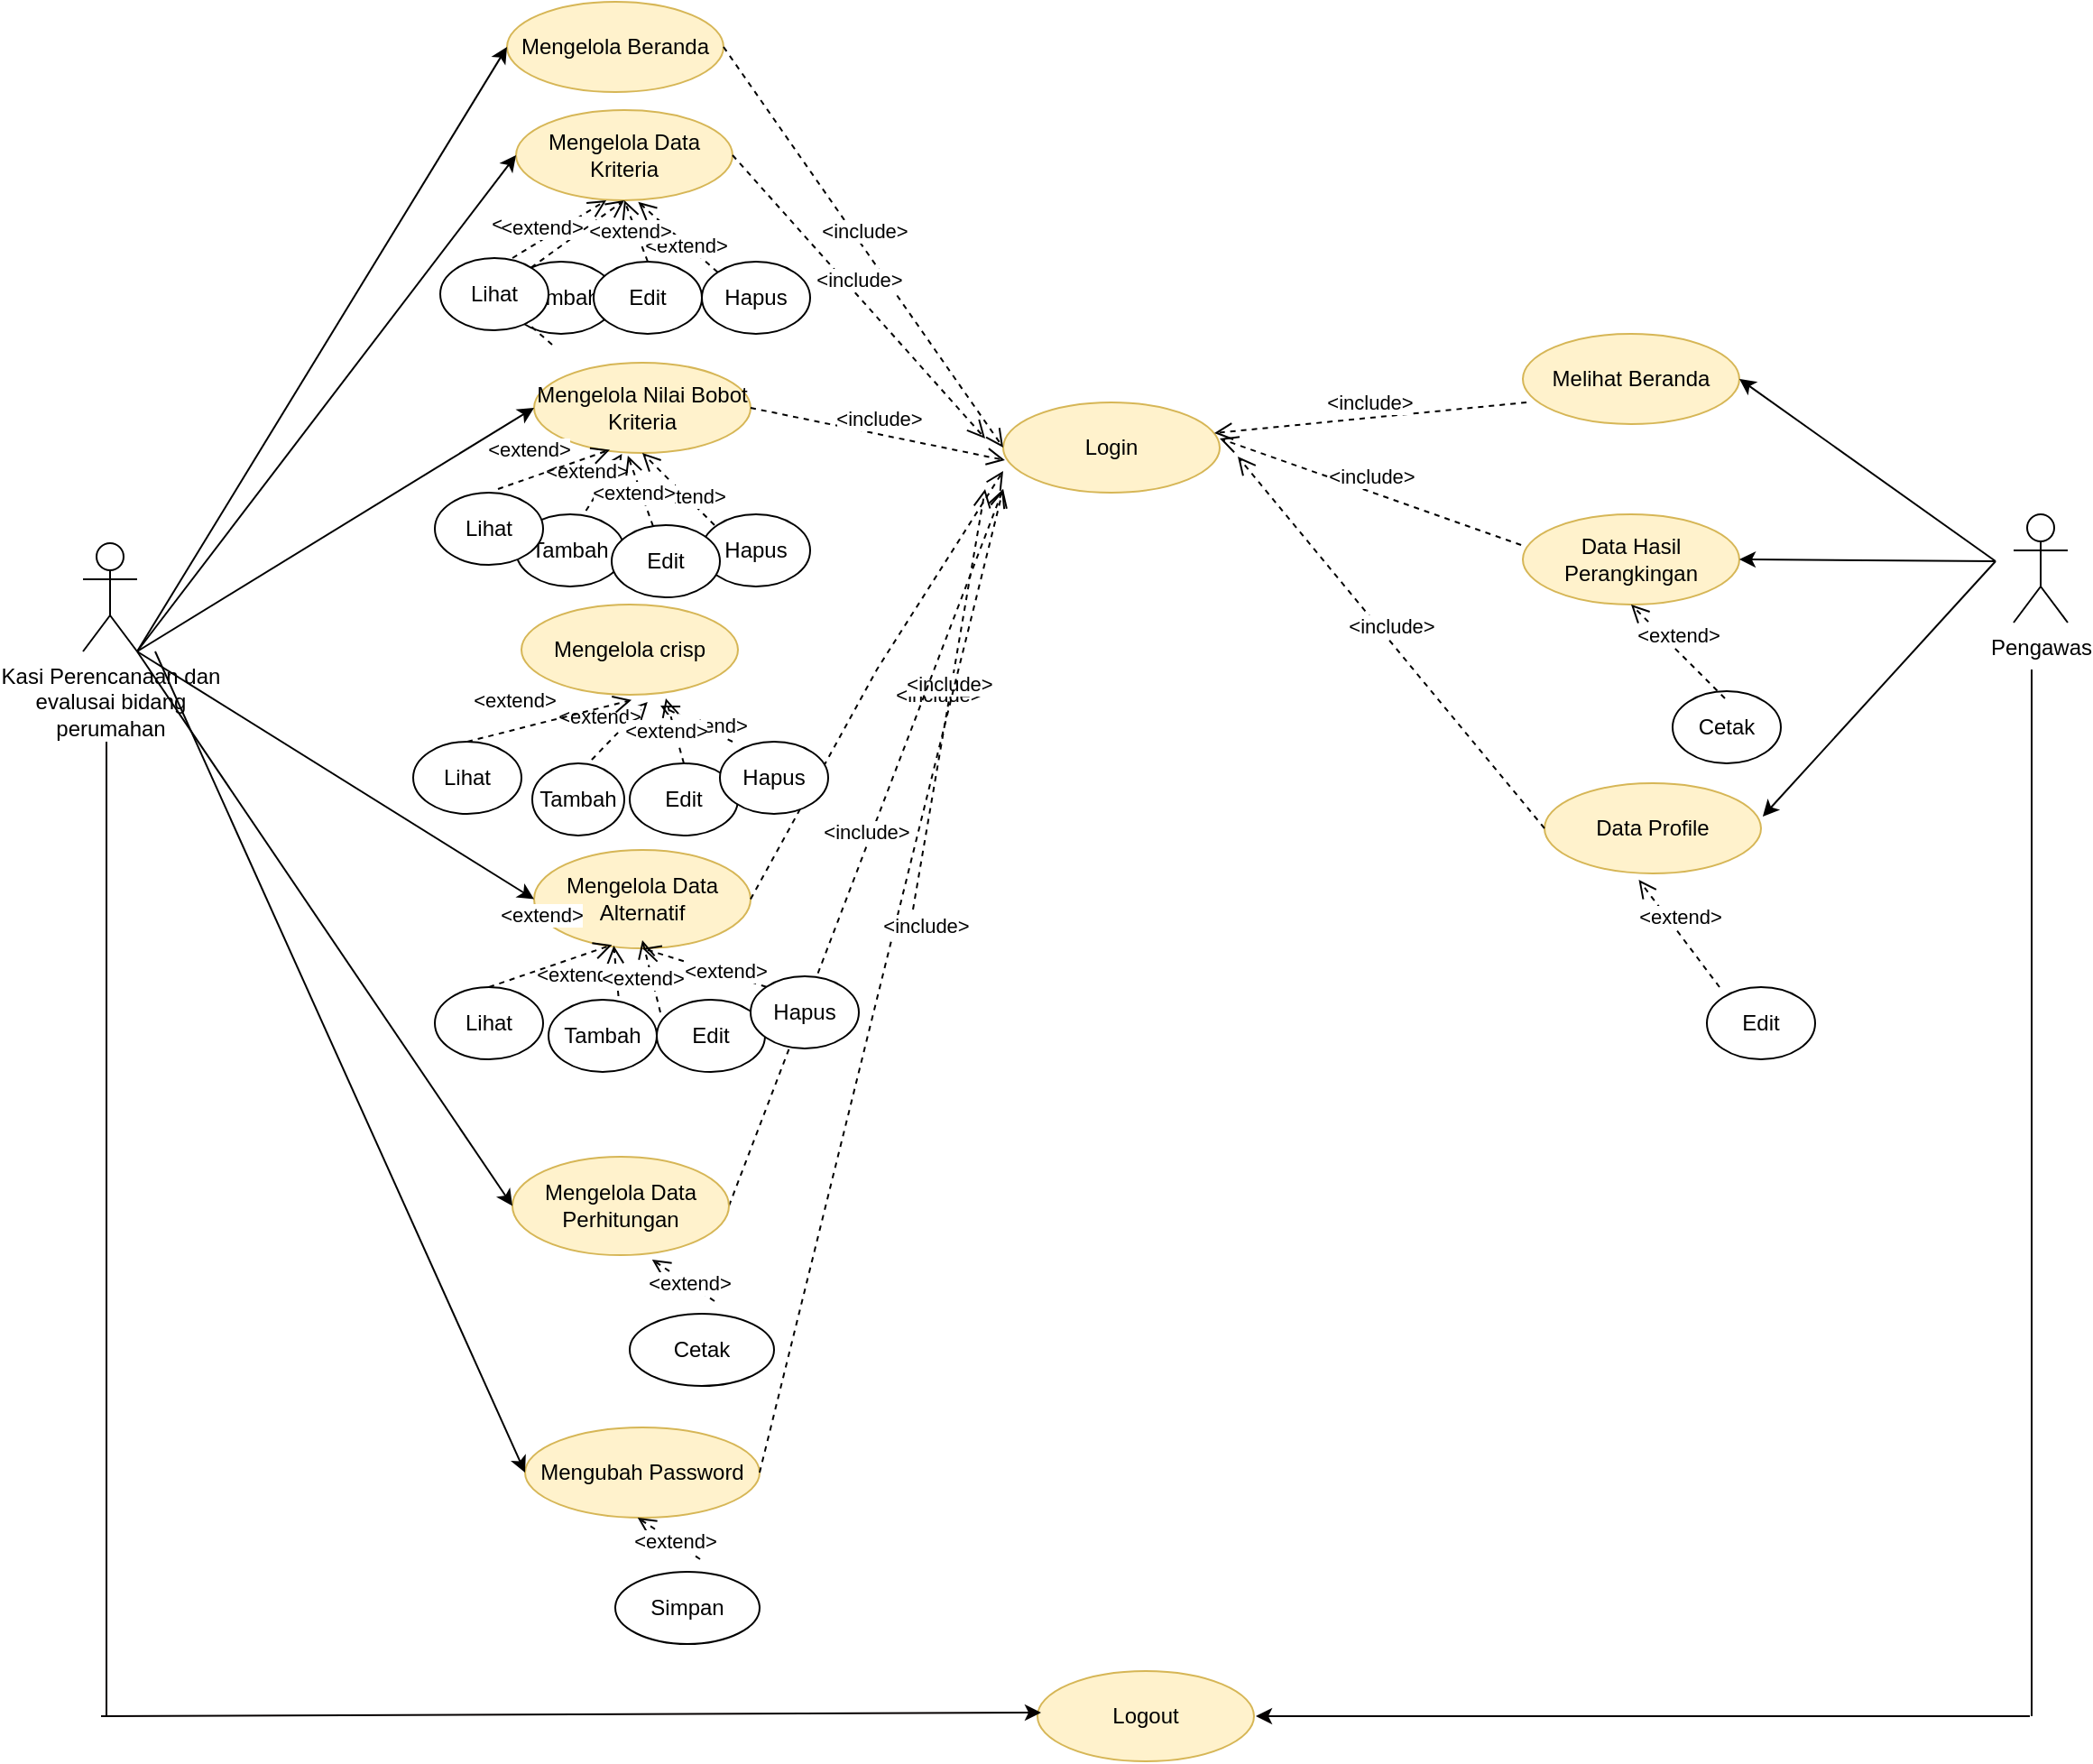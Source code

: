 <mxfile version="20.8.5" type="device"><diagram id="KJLQV2QfgNFc6VJBGSkI" name="Halaman-1"><mxGraphModel dx="3685" dy="1108" grid="1" gridSize="10" guides="1" tooltips="1" connect="1" arrows="1" fold="1" page="1" pageScale="1" pageWidth="1169" pageHeight="827" math="0" shadow="0"><root><mxCell id="0"/><mxCell id="1" parent="0"/><mxCell id="4Mg40-1IuiHrxeDAVAPZ-1" value="Kasi Perencanaan dan&lt;br&gt;evalusai bidang &lt;br&gt;perumahan" style="shape=umlActor;verticalLabelPosition=bottom;verticalAlign=top;html=1;outlineConnect=0;" parent="1" vertex="1"><mxGeometry x="-50" y="310" width="30" height="60" as="geometry"/></mxCell><mxCell id="4Mg40-1IuiHrxeDAVAPZ-2" value="Mengelola Beranda" style="ellipse;whiteSpace=wrap;html=1;fillColor=#fff2cc;strokeColor=#d6b656;" parent="1" vertex="1"><mxGeometry x="185" y="10" width="120" height="50" as="geometry"/></mxCell><mxCell id="4Mg40-1IuiHrxeDAVAPZ-3" value="Mengelola Data Kriteria" style="ellipse;whiteSpace=wrap;html=1;fillColor=#fff2cc;strokeColor=#d6b656;" parent="1" vertex="1"><mxGeometry x="190" y="70" width="120" height="50" as="geometry"/></mxCell><mxCell id="4Mg40-1IuiHrxeDAVAPZ-4" value="Mengelola Data Alternatif" style="ellipse;whiteSpace=wrap;html=1;fillColor=#fff2cc;strokeColor=#d6b656;" parent="1" vertex="1"><mxGeometry x="200" y="480" width="120" height="54.5" as="geometry"/></mxCell><mxCell id="4Mg40-1IuiHrxeDAVAPZ-6" value="Mengelola Nilai Bobot Kriteria" style="ellipse;whiteSpace=wrap;html=1;fillColor=#fff2cc;strokeColor=#d6b656;" parent="1" vertex="1"><mxGeometry x="200" y="210" width="120" height="50" as="geometry"/></mxCell><mxCell id="4Mg40-1IuiHrxeDAVAPZ-7" value="Login" style="ellipse;whiteSpace=wrap;html=1;fillColor=#fff2cc;strokeColor=#d6b656;" parent="1" vertex="1"><mxGeometry x="460" y="232" width="120" height="50" as="geometry"/></mxCell><mxCell id="4Mg40-1IuiHrxeDAVAPZ-8" value="Melihat Beranda" style="ellipse;whiteSpace=wrap;html=1;fillColor=#fff2cc;strokeColor=#d6b656;" parent="1" vertex="1"><mxGeometry x="748" y="194" width="120" height="50" as="geometry"/></mxCell><mxCell id="4Mg40-1IuiHrxeDAVAPZ-12" value="Data Hasil Perangkingan" style="ellipse;whiteSpace=wrap;html=1;fillColor=#fff2cc;strokeColor=#d6b656;" parent="1" vertex="1"><mxGeometry x="748" y="294" width="120" height="50" as="geometry"/></mxCell><mxCell id="4Mg40-1IuiHrxeDAVAPZ-13" value="Pengawas" style="shape=umlActor;verticalLabelPosition=bottom;verticalAlign=top;html=1;outlineConnect=0;" parent="1" vertex="1"><mxGeometry x="1020" y="294" width="30" height="60" as="geometry"/></mxCell><mxCell id="4Mg40-1IuiHrxeDAVAPZ-16" value="" style="endArrow=classic;html=1;rounded=0;entryX=0;entryY=0.5;entryDx=0;entryDy=0;exitX=1;exitY=1;exitDx=0;exitDy=0;exitPerimeter=0;" parent="1" source="4Mg40-1IuiHrxeDAVAPZ-1" target="4Mg40-1IuiHrxeDAVAPZ-2" edge="1"><mxGeometry width="50" height="50" relative="1" as="geometry"><mxPoint x="50" y="250" as="sourcePoint"/><mxPoint x="440" y="208" as="targetPoint"/></mxGeometry></mxCell><mxCell id="4Mg40-1IuiHrxeDAVAPZ-17" value="" style="endArrow=classic;html=1;rounded=0;entryX=0;entryY=0.5;entryDx=0;entryDy=0;" parent="1" target="4Mg40-1IuiHrxeDAVAPZ-4" edge="1"><mxGeometry width="50" height="50" relative="1" as="geometry"><mxPoint x="-20" y="370" as="sourcePoint"/><mxPoint x="180" y="400" as="targetPoint"/></mxGeometry></mxCell><mxCell id="4Mg40-1IuiHrxeDAVAPZ-18" value="" style="endArrow=classic;html=1;rounded=0;entryX=0;entryY=0.5;entryDx=0;entryDy=0;" parent="1" target="4Mg40-1IuiHrxeDAVAPZ-3" edge="1"><mxGeometry width="50" height="50" relative="1" as="geometry"><mxPoint x="-20" y="370" as="sourcePoint"/><mxPoint x="180" y="262" as="targetPoint"/></mxGeometry></mxCell><mxCell id="4Mg40-1IuiHrxeDAVAPZ-19" value="" style="endArrow=classic;html=1;rounded=0;entryX=0;entryY=0.5;entryDx=0;entryDy=0;" parent="1" target="4Mg40-1IuiHrxeDAVAPZ-6" edge="1"><mxGeometry width="50" height="50" relative="1" as="geometry"><mxPoint x="-20" y="370" as="sourcePoint"/><mxPoint x="440" y="262" as="targetPoint"/></mxGeometry></mxCell><mxCell id="4Mg40-1IuiHrxeDAVAPZ-23" value="&amp;lt;include&amp;gt;" style="html=1;verticalAlign=bottom;endArrow=open;dashed=1;endSize=8;rounded=0;exitX=1;exitY=0.5;exitDx=0;exitDy=0;entryX=0;entryY=0.5;entryDx=0;entryDy=0;" parent="1" source="4Mg40-1IuiHrxeDAVAPZ-2" target="4Mg40-1IuiHrxeDAVAPZ-7" edge="1"><mxGeometry relative="1" as="geometry"><mxPoint x="301" y="71" as="sourcePoint"/><mxPoint x="458" y="202" as="targetPoint"/></mxGeometry></mxCell><mxCell id="4Mg40-1IuiHrxeDAVAPZ-25" value="&amp;lt;include&amp;gt;" style="html=1;verticalAlign=bottom;endArrow=open;dashed=1;endSize=8;rounded=0;exitX=1;exitY=0.5;exitDx=0;exitDy=0;entryX=0.008;entryY=0.64;entryDx=0;entryDy=0;entryPerimeter=0;" parent="1" source="4Mg40-1IuiHrxeDAVAPZ-6" target="4Mg40-1IuiHrxeDAVAPZ-7" edge="1"><mxGeometry relative="1" as="geometry"><mxPoint x="321" y="145" as="sourcePoint"/><mxPoint x="480" y="277" as="targetPoint"/></mxGeometry></mxCell><mxCell id="4Mg40-1IuiHrxeDAVAPZ-29" value="&amp;lt;include&amp;gt;" style="html=1;verticalAlign=bottom;endArrow=open;dashed=1;endSize=8;rounded=0;exitX=1;exitY=0.5;exitDx=0;exitDy=0;" parent="1" source="4Mg40-1IuiHrxeDAVAPZ-3" edge="1"><mxGeometry relative="1" as="geometry"><mxPoint x="341" y="165" as="sourcePoint"/><mxPoint x="450" y="252" as="targetPoint"/></mxGeometry></mxCell><mxCell id="4Mg40-1IuiHrxeDAVAPZ-30" value="&amp;lt;include&amp;gt;" style="html=1;verticalAlign=bottom;endArrow=open;dashed=1;endSize=8;rounded=0;exitX=1;exitY=0.5;exitDx=0;exitDy=0;" parent="1" edge="1" source="4Mg40-1IuiHrxeDAVAPZ-4"><mxGeometry x="0.03" y="-41" relative="1" as="geometry"><mxPoint x="320" y="470" as="sourcePoint"/><mxPoint x="460" y="270" as="targetPoint"/><Array as="points"><mxPoint x="390" y="380"/></Array><mxPoint as="offset"/></mxGeometry></mxCell><mxCell id="4Mg40-1IuiHrxeDAVAPZ-31" value="&amp;lt;include&amp;gt;" style="html=1;verticalAlign=bottom;endArrow=open;dashed=1;endSize=8;rounded=0;exitX=0.017;exitY=0.76;exitDx=0;exitDy=0;exitPerimeter=0;entryX=0.975;entryY=0.34;entryDx=0;entryDy=0;entryPerimeter=0;" parent="1" source="4Mg40-1IuiHrxeDAVAPZ-8" target="4Mg40-1IuiHrxeDAVAPZ-7" edge="1"><mxGeometry relative="1" as="geometry"><mxPoint x="311" y="135" as="sourcePoint"/><mxPoint x="470" y="267" as="targetPoint"/></mxGeometry></mxCell><mxCell id="4Mg40-1IuiHrxeDAVAPZ-34" value="&amp;lt;include&amp;gt;" style="html=1;verticalAlign=bottom;endArrow=open;dashed=1;endSize=8;rounded=0;entryX=1;entryY=0.4;entryDx=0;entryDy=0;entryPerimeter=0;exitX=-0.008;exitY=0.34;exitDx=0;exitDy=0;exitPerimeter=0;" parent="1" source="4Mg40-1IuiHrxeDAVAPZ-12" target="4Mg40-1IuiHrxeDAVAPZ-7" edge="1"><mxGeometry relative="1" as="geometry"><mxPoint x="740" y="372" as="sourcePoint"/><mxPoint x="587" y="259" as="targetPoint"/></mxGeometry></mxCell><mxCell id="4Mg40-1IuiHrxeDAVAPZ-39" value="" style="endArrow=classic;html=1;rounded=0;entryX=1;entryY=0.5;entryDx=0;entryDy=0;" parent="1" target="4Mg40-1IuiHrxeDAVAPZ-8" edge="1"><mxGeometry width="50" height="50" relative="1" as="geometry"><mxPoint x="1010" y="320" as="sourcePoint"/><mxPoint x="770" y="242" as="targetPoint"/></mxGeometry></mxCell><mxCell id="4Mg40-1IuiHrxeDAVAPZ-40" value="" style="endArrow=classic;html=1;rounded=0;entryX=1;entryY=0.5;entryDx=0;entryDy=0;" parent="1" target="4Mg40-1IuiHrxeDAVAPZ-12" edge="1"><mxGeometry width="50" height="50" relative="1" as="geometry"><mxPoint x="1010" y="320" as="sourcePoint"/><mxPoint x="870" y="392" as="targetPoint"/></mxGeometry></mxCell><mxCell id="4Mg40-1IuiHrxeDAVAPZ-49" value="Mengubah Password" style="ellipse;whiteSpace=wrap;html=1;fillColor=#fff2cc;strokeColor=#d6b656;" parent="1" vertex="1"><mxGeometry x="195" y="800" width="130" height="50" as="geometry"/></mxCell><mxCell id="NgQVFFkj3Qa1e2RAufDC-1" value="Logout" style="ellipse;whiteSpace=wrap;html=1;fillColor=#fff2cc;strokeColor=#d6b656;" parent="1" vertex="1"><mxGeometry x="479" y="935" width="120" height="50" as="geometry"/></mxCell><mxCell id="NgQVFFkj3Qa1e2RAufDC-3" value="" style="endArrow=none;html=1;rounded=0;strokeColor=#050000;" parent="1" edge="1"><mxGeometry width="50" height="50" relative="1" as="geometry"><mxPoint x="-37" y="960" as="sourcePoint"/><mxPoint x="-37" y="420" as="targetPoint"/></mxGeometry></mxCell><mxCell id="NgQVFFkj3Qa1e2RAufDC-4" value="" style="endArrow=classic;html=1;rounded=0;strokeColor=#050000;" parent="1" edge="1"><mxGeometry width="50" height="50" relative="1" as="geometry"><mxPoint x="-40" y="960" as="sourcePoint"/><mxPoint x="481" y="958" as="targetPoint"/></mxGeometry></mxCell><mxCell id="NgQVFFkj3Qa1e2RAufDC-11" value="" style="endArrow=none;html=1;rounded=0;strokeColor=#050000;" parent="1" edge="1"><mxGeometry width="50" height="50" relative="1" as="geometry"><mxPoint x="1030" y="960" as="sourcePoint"/><mxPoint x="1030" y="380" as="targetPoint"/></mxGeometry></mxCell><mxCell id="NgQVFFkj3Qa1e2RAufDC-12" value="" style="endArrow=classic;html=1;rounded=0;strokeColor=#050000;" parent="1" edge="1"><mxGeometry width="50" height="50" relative="1" as="geometry"><mxPoint x="1029" y="960" as="sourcePoint"/><mxPoint x="600" y="960" as="targetPoint"/></mxGeometry></mxCell><mxCell id="aEKELNMrrOLl74P_ZVCN-1" value="Data Profile" style="ellipse;whiteSpace=wrap;html=1;fillColor=#fff2cc;strokeColor=#d6b656;" parent="1" vertex="1"><mxGeometry x="760" y="443" width="120" height="50" as="geometry"/></mxCell><mxCell id="aEKELNMrrOLl74P_ZVCN-4" value="&amp;lt;include&amp;gt;" style="html=1;verticalAlign=bottom;endArrow=open;dashed=1;endSize=8;rounded=0;entryX=1;entryY=0.4;entryDx=0;entryDy=0;entryPerimeter=0;exitX=0;exitY=0.5;exitDx=0;exitDy=0;" parent="1" source="aEKELNMrrOLl74P_ZVCN-1" edge="1"><mxGeometry relative="1" as="geometry"><mxPoint x="740" y="454" as="sourcePoint"/><mxPoint x="590" y="262" as="targetPoint"/></mxGeometry></mxCell><mxCell id="aEKELNMrrOLl74P_ZVCN-7" value="" style="endArrow=classic;html=1;rounded=0;entryX=1.008;entryY=0.369;entryDx=0;entryDy=0;entryPerimeter=0;" parent="1" target="aEKELNMrrOLl74P_ZVCN-1" edge="1"><mxGeometry width="50" height="50" relative="1" as="geometry"><mxPoint x="1010" y="320" as="sourcePoint"/><mxPoint x="870" y="394" as="targetPoint"/></mxGeometry></mxCell><mxCell id="txv_KSeuscP2C9RHDeik-9" value="Tambah" style="ellipse;whiteSpace=wrap;html=1;" parent="1" vertex="1"><mxGeometry x="185" y="154" width="60" height="40" as="geometry"/></mxCell><mxCell id="txv_KSeuscP2C9RHDeik-10" value="Edit" style="ellipse;whiteSpace=wrap;html=1;" parent="1" vertex="1"><mxGeometry x="233" y="154" width="60" height="40" as="geometry"/></mxCell><mxCell id="txv_KSeuscP2C9RHDeik-11" value="Hapus" style="ellipse;whiteSpace=wrap;html=1;" parent="1" vertex="1"><mxGeometry x="293" y="154" width="60" height="40" as="geometry"/></mxCell><mxCell id="txv_KSeuscP2C9RHDeik-13" value="Hapus" style="ellipse;whiteSpace=wrap;html=1;" parent="1" vertex="1"><mxGeometry x="293" y="294" width="60" height="40" as="geometry"/></mxCell><mxCell id="txv_KSeuscP2C9RHDeik-15" value="Tambah" style="ellipse;whiteSpace=wrap;html=1;" parent="1" vertex="1"><mxGeometry x="190" y="294" width="60" height="40" as="geometry"/></mxCell><mxCell id="txv_KSeuscP2C9RHDeik-16" value="Lihat" style="ellipse;whiteSpace=wrap;html=1;" parent="1" vertex="1"><mxGeometry x="145" y="282" width="60" height="40" as="geometry"/></mxCell><mxCell id="txv_KSeuscP2C9RHDeik-22" value="Cetak" style="ellipse;whiteSpace=wrap;html=1;" parent="1" vertex="1"><mxGeometry x="253" y="737" width="80" height="40" as="geometry"/></mxCell><mxCell id="txv_KSeuscP2C9RHDeik-25" value="Cetak" style="ellipse;whiteSpace=wrap;html=1;" parent="1" vertex="1"><mxGeometry x="831" y="392" width="60" height="40" as="geometry"/></mxCell><mxCell id="txv_KSeuscP2C9RHDeik-26" value="Edit" style="ellipse;whiteSpace=wrap;html=1;" parent="1" vertex="1"><mxGeometry x="850" y="556" width="60" height="40" as="geometry"/></mxCell><mxCell id="txv_KSeuscP2C9RHDeik-27" value="&amp;lt;extend&amp;gt;" style="html=1;verticalAlign=bottom;endArrow=open;dashed=1;endSize=8;rounded=0;entryX=0.377;entryY=1.071;entryDx=0;entryDy=0;entryPerimeter=0;" parent="1" edge="1"><mxGeometry relative="1" as="geometry"><mxPoint x="857" y="556" as="sourcePoint"/><mxPoint x="812.24" y="496.55" as="targetPoint"/><Array as="points"/></mxGeometry></mxCell><mxCell id="txv_KSeuscP2C9RHDeik-28" value="&amp;lt;extend&amp;gt;" style="html=1;verticalAlign=bottom;endArrow=open;dashed=1;endSize=8;rounded=0;entryX=0.5;entryY=1;entryDx=0;entryDy=0;" parent="1" target="4Mg40-1IuiHrxeDAVAPZ-12" edge="1"><mxGeometry relative="1" as="geometry"><mxPoint x="860" y="396" as="sourcePoint"/><mxPoint x="803.24" y="329.55" as="targetPoint"/><Array as="points"/></mxGeometry></mxCell><mxCell id="txv_KSeuscP2C9RHDeik-31" value="&amp;lt;extend&amp;gt;" style="html=1;verticalAlign=bottom;endArrow=open;dashed=1;endSize=8;rounded=0;exitX=0;exitY=0;exitDx=0;exitDy=0;entryX=0.564;entryY=1.018;entryDx=0;entryDy=0;entryPerimeter=0;" parent="1" source="txv_KSeuscP2C9RHDeik-11" target="4Mg40-1IuiHrxeDAVAPZ-3" edge="1"><mxGeometry x="-0.398" y="7" relative="1" as="geometry"><mxPoint x="682" y="468" as="sourcePoint"/><mxPoint x="260" y="130" as="targetPoint"/><Array as="points"/><mxPoint as="offset"/></mxGeometry></mxCell><mxCell id="txv_KSeuscP2C9RHDeik-32" value="&amp;lt;extend&amp;gt;" style="html=1;verticalAlign=bottom;endArrow=open;dashed=1;endSize=8;rounded=0;exitX=0.667;exitY=0;exitDx=0;exitDy=0;exitPerimeter=0;entryX=0.417;entryY=1;entryDx=0;entryDy=0;entryPerimeter=0;" parent="1" source="txv_KSeuscP2C9RHDeik-12" target="4Mg40-1IuiHrxeDAVAPZ-3" edge="1"><mxGeometry x="-0.501" y="3" relative="1" as="geometry"><mxPoint x="328.787" y="229.858" as="sourcePoint"/><mxPoint x="282.13" y="191.298" as="targetPoint"/><Array as="points"/><mxPoint as="offset"/></mxGeometry></mxCell><mxCell id="txv_KSeuscP2C9RHDeik-33" value="&amp;lt;extend&amp;gt;" style="html=1;verticalAlign=bottom;endArrow=open;dashed=1;endSize=8;rounded=0;startArrow=none;" parent="1" edge="1" source="txv_KSeuscP2C9RHDeik-12"><mxGeometry x="-0.608" y="7" relative="1" as="geometry"><mxPoint x="210" y="200" as="sourcePoint"/><mxPoint x="250" y="120" as="targetPoint"/><Array as="points"/><mxPoint as="offset"/></mxGeometry></mxCell><mxCell id="txv_KSeuscP2C9RHDeik-34" value="&amp;lt;extend&amp;gt;" style="html=1;verticalAlign=bottom;endArrow=open;dashed=1;endSize=8;rounded=0;exitX=0.5;exitY=0;exitDx=0;exitDy=0;entryX=0.5;entryY=1;entryDx=0;entryDy=0;" parent="1" source="txv_KSeuscP2C9RHDeik-10" target="4Mg40-1IuiHrxeDAVAPZ-3" edge="1"><mxGeometry x="-0.398" y="7" relative="1" as="geometry"><mxPoint x="328.787" y="229.858" as="sourcePoint"/><mxPoint x="250" y="191" as="targetPoint"/><Array as="points"/><mxPoint as="offset"/></mxGeometry></mxCell><mxCell id="txv_KSeuscP2C9RHDeik-48" value="&amp;lt;extend&amp;gt;" style="html=1;verticalAlign=bottom;endArrow=open;dashed=1;endSize=8;rounded=0;entryX=0.5;entryY=1;entryDx=0;entryDy=0;" parent="1" edge="1" target="4Mg40-1IuiHrxeDAVAPZ-6"><mxGeometry x="-0.398" y="7" relative="1" as="geometry"><mxPoint x="300" y="300" as="sourcePoint"/><mxPoint x="274.04" y="304.25" as="targetPoint"/><Array as="points"/><mxPoint as="offset"/></mxGeometry></mxCell><mxCell id="txv_KSeuscP2C9RHDeik-51" value="&amp;lt;extend&amp;gt;" style="html=1;verticalAlign=bottom;endArrow=open;dashed=1;endSize=8;rounded=0;exitX=0.646;exitY=-0.05;exitDx=0;exitDy=0;exitPerimeter=0;entryX=0.406;entryY=1.009;entryDx=0;entryDy=0;entryPerimeter=0;" parent="1" source="txv_KSeuscP2C9RHDeik-15" edge="1" target="4Mg40-1IuiHrxeDAVAPZ-6"><mxGeometry x="-0.398" y="7" relative="1" as="geometry"><mxPoint x="371.787" y="219.858" as="sourcePoint"/><mxPoint x="252.92" y="302" as="targetPoint"/><Array as="points"/><mxPoint as="offset"/></mxGeometry></mxCell><mxCell id="txv_KSeuscP2C9RHDeik-53" value="&amp;lt;extend&amp;gt;" style="html=1;verticalAlign=bottom;endArrow=open;dashed=1;endSize=8;rounded=0;entryX=0.35;entryY=0.965;entryDx=0;entryDy=0;entryPerimeter=0;" parent="1" edge="1" target="4Mg40-1IuiHrxeDAVAPZ-6"><mxGeometry x="-0.398" y="7" relative="1" as="geometry"><mxPoint x="180" y="280" as="sourcePoint"/><mxPoint x="240" y="270" as="targetPoint"/><Array as="points"/><mxPoint as="offset"/></mxGeometry></mxCell><mxCell id="txv_KSeuscP2C9RHDeik-54" value="&amp;lt;extend&amp;gt;" style="html=1;verticalAlign=bottom;endArrow=open;dashed=1;endSize=8;rounded=0;entryX=0.433;entryY=1.031;entryDx=0;entryDy=0;entryPerimeter=0;startArrow=none;" parent="1" source="txv_KSeuscP2C9RHDeik-14" edge="1" target="4Mg40-1IuiHrxeDAVAPZ-6"><mxGeometry x="-0.398" y="7" relative="1" as="geometry"><mxPoint x="280" y="320" as="sourcePoint"/><mxPoint x="263" y="300" as="targetPoint"/><Array as="points"/><mxPoint as="offset"/></mxGeometry></mxCell><mxCell id="txv_KSeuscP2C9RHDeik-55" value="Edit" style="ellipse;whiteSpace=wrap;html=1;" parent="1" vertex="1"><mxGeometry x="268" y="563" width="60" height="40" as="geometry"/></mxCell><mxCell id="txv_KSeuscP2C9RHDeik-56" value="Tambah" style="ellipse;whiteSpace=wrap;html=1;" parent="1" vertex="1"><mxGeometry x="208" y="563" width="60" height="40" as="geometry"/></mxCell><mxCell id="txv_KSeuscP2C9RHDeik-58" value="&amp;lt;extend&amp;gt;" style="html=1;verticalAlign=bottom;endArrow=open;dashed=1;endSize=8;rounded=0;exitX=0.646;exitY=-0.05;exitDx=0;exitDy=0;exitPerimeter=0;entryX=0.368;entryY=0.973;entryDx=0;entryDy=0;entryPerimeter=0;" parent="1" source="txv_KSeuscP2C9RHDeik-56" edge="1" target="4Mg40-1IuiHrxeDAVAPZ-4"><mxGeometry x="-0.593" y="22" relative="1" as="geometry"><mxPoint x="381.787" y="494.858" as="sourcePoint"/><mxPoint x="262.92" y="577" as="targetPoint"/><Array as="points"/><mxPoint as="offset"/></mxGeometry></mxCell><mxCell id="txv_KSeuscP2C9RHDeik-59" value="&amp;lt;extend&amp;gt;" style="html=1;verticalAlign=bottom;endArrow=open;dashed=1;endSize=8;rounded=0;entryX=0.36;entryY=0.965;entryDx=0;entryDy=0;entryPerimeter=0;exitX=0.5;exitY=0;exitDx=0;exitDy=0;" parent="1" edge="1" target="4Mg40-1IuiHrxeDAVAPZ-4" source="txv_KSeuscP2C9RHDeik-61"><mxGeometry x="0.037" y="21" relative="1" as="geometry"><mxPoint x="180" y="550" as="sourcePoint"/><mxPoint x="250" y="540" as="targetPoint"/><Array as="points"/><mxPoint y="1" as="offset"/></mxGeometry></mxCell><mxCell id="txv_KSeuscP2C9RHDeik-60" value="&amp;lt;extend&amp;gt;" style="html=1;verticalAlign=bottom;endArrow=open;dashed=1;endSize=8;rounded=0;" parent="1" edge="1"><mxGeometry x="-0.398" y="7" relative="1" as="geometry"><mxPoint x="270" y="570" as="sourcePoint"/><mxPoint x="260" y="530" as="targetPoint"/><Array as="points"/><mxPoint as="offset"/></mxGeometry></mxCell><mxCell id="txv_KSeuscP2C9RHDeik-61" value="Lihat" style="ellipse;whiteSpace=wrap;html=1;" parent="1" vertex="1"><mxGeometry x="145" y="556" width="60" height="40" as="geometry"/></mxCell><mxCell id="txv_KSeuscP2C9RHDeik-63" value="&amp;lt;include&amp;gt;" style="html=1;verticalAlign=bottom;endArrow=open;dashed=1;endSize=8;rounded=0;exitX=1;exitY=0.5;exitDx=0;exitDy=0;startArrow=none;" parent="1" edge="1"><mxGeometry relative="1" as="geometry"><mxPoint x="410" y="513" as="sourcePoint"/><mxPoint x="450" y="280" as="targetPoint"/></mxGeometry></mxCell><mxCell id="txv_KSeuscP2C9RHDeik-64" value="&amp;lt;include&amp;gt;" style="html=1;verticalAlign=bottom;endArrow=open;dashed=1;endSize=8;rounded=0;exitX=1;exitY=0.5;exitDx=0;exitDy=0;" parent="1" source="cFTC9cKk9VFrfBQQraKx-24" edge="1"><mxGeometry relative="1" as="geometry"><mxPoint x="333" y="785" as="sourcePoint"/><mxPoint x="460" y="280" as="targetPoint"/></mxGeometry></mxCell><mxCell id="txv_KSeuscP2C9RHDeik-71" value="&amp;lt;include&amp;gt;" style="html=1;verticalAlign=bottom;endArrow=open;dashed=1;endSize=8;rounded=0;exitX=1;exitY=0.5;exitDx=0;exitDy=0;" parent="1" source="4Mg40-1IuiHrxeDAVAPZ-49" edge="1"><mxGeometry x="0.095" y="-19" relative="1" as="geometry"><mxPoint x="348" y="785" as="sourcePoint"/><mxPoint x="460" y="280" as="targetPoint"/><mxPoint as="offset"/></mxGeometry></mxCell><mxCell id="cFTC9cKk9VFrfBQQraKx-6" value="&amp;lt;extend&amp;gt;" style="html=1;verticalAlign=bottom;endArrow=open;dashed=1;endSize=8;rounded=0;entryX=0.5;entryY=1;entryDx=0;entryDy=0;exitX=0;exitY=0;exitDx=0;exitDy=0;" edge="1" parent="1" source="cFTC9cKk9VFrfBQQraKx-23" target="4Mg40-1IuiHrxeDAVAPZ-4"><mxGeometry x="-0.398" y="7" relative="1" as="geometry"><mxPoint x="300" y="550" as="sourcePoint"/><mxPoint x="270" y="563" as="targetPoint"/><Array as="points"/><mxPoint as="offset"/></mxGeometry></mxCell><mxCell id="cFTC9cKk9VFrfBQQraKx-7" value="Mengelola crisp" style="ellipse;whiteSpace=wrap;html=1;fillColor=#fff2cc;strokeColor=#d6b656;" vertex="1" parent="1"><mxGeometry x="193" y="344" width="120" height="50" as="geometry"/></mxCell><mxCell id="cFTC9cKk9VFrfBQQraKx-9" value="Edit" style="ellipse;whiteSpace=wrap;html=1;" vertex="1" parent="1"><mxGeometry x="253" y="432" width="60" height="40" as="geometry"/></mxCell><mxCell id="cFTC9cKk9VFrfBQQraKx-10" value="Tambah" style="ellipse;whiteSpace=wrap;html=1;" vertex="1" parent="1"><mxGeometry x="199" y="432" width="51" height="40" as="geometry"/></mxCell><mxCell id="cFTC9cKk9VFrfBQQraKx-11" value="Lihat" style="ellipse;whiteSpace=wrap;html=1;" vertex="1" parent="1"><mxGeometry x="133" y="420" width="60" height="40" as="geometry"/></mxCell><mxCell id="cFTC9cKk9VFrfBQQraKx-12" value="&amp;lt;extend&amp;gt;" style="html=1;verticalAlign=bottom;endArrow=open;dashed=1;endSize=8;rounded=0;" edge="1" parent="1"><mxGeometry x="-0.398" y="7" relative="1" as="geometry"><mxPoint x="310" y="420" as="sourcePoint"/><mxPoint x="270" y="400" as="targetPoint"/><Array as="points"/><mxPoint as="offset"/></mxGeometry></mxCell><mxCell id="cFTC9cKk9VFrfBQQraKx-13" value="&amp;lt;extend&amp;gt;" style="html=1;verticalAlign=bottom;endArrow=open;dashed=1;endSize=8;rounded=0;exitX=0.646;exitY=-0.05;exitDx=0;exitDy=0;exitPerimeter=0;entryX=0.416;entryY=1.04;entryDx=0;entryDy=0;entryPerimeter=0;" edge="1" parent="1" source="cFTC9cKk9VFrfBQQraKx-10"><mxGeometry x="-0.398" y="7" relative="1" as="geometry"><mxPoint x="381.787" y="315.858" as="sourcePoint"/><mxPoint x="262.92" y="398" as="targetPoint"/><Array as="points"/><mxPoint as="offset"/></mxGeometry></mxCell><mxCell id="cFTC9cKk9VFrfBQQraKx-14" value="&amp;lt;extend&amp;gt;" style="html=1;verticalAlign=bottom;endArrow=open;dashed=1;endSize=8;rounded=0;exitX=0.5;exitY=0;exitDx=0;exitDy=0;entryX=0.342;entryY=1.018;entryDx=0;entryDy=0;entryPerimeter=0;" edge="1" parent="1" source="cFTC9cKk9VFrfBQQraKx-11"><mxGeometry x="-0.398" y="7" relative="1" as="geometry"><mxPoint x="201.8" y="442.44" as="sourcePoint"/><mxPoint x="254.04" y="396.9" as="targetPoint"/><Array as="points"/><mxPoint as="offset"/></mxGeometry></mxCell><mxCell id="cFTC9cKk9VFrfBQQraKx-15" value="&amp;lt;extend&amp;gt;" style="html=1;verticalAlign=bottom;endArrow=open;dashed=1;endSize=8;rounded=0;exitX=0.5;exitY=0;exitDx=0;exitDy=0;entryX=0.5;entryY=1;entryDx=0;entryDy=0;" edge="1" parent="1" source="cFTC9cKk9VFrfBQQraKx-9"><mxGeometry x="-0.398" y="7" relative="1" as="geometry"><mxPoint x="308" y="448" as="sourcePoint"/><mxPoint x="273" y="396" as="targetPoint"/><Array as="points"/><mxPoint as="offset"/></mxGeometry></mxCell><mxCell id="cFTC9cKk9VFrfBQQraKx-17" value="" style="html=1;verticalAlign=bottom;endArrow=none;dashed=1;endSize=8;rounded=0;" edge="1" parent="1" target="txv_KSeuscP2C9RHDeik-12"><mxGeometry x="-0.608" y="7" relative="1" as="geometry"><mxPoint x="210" y="200" as="sourcePoint"/><mxPoint x="250" y="120" as="targetPoint"/><Array as="points"/><mxPoint as="offset"/></mxGeometry></mxCell><mxCell id="txv_KSeuscP2C9RHDeik-12" value="Lihat" style="ellipse;whiteSpace=wrap;html=1;" parent="1" vertex="1"><mxGeometry x="148" y="152" width="60" height="40" as="geometry"/></mxCell><mxCell id="cFTC9cKk9VFrfBQQraKx-18" value="" style="html=1;verticalAlign=bottom;endArrow=none;dashed=1;endSize=8;rounded=0;entryX=0.433;entryY=1.031;entryDx=0;entryDy=0;entryPerimeter=0;" edge="1" parent="1" target="txv_KSeuscP2C9RHDeik-14"><mxGeometry x="-0.398" y="7" relative="1" as="geometry"><mxPoint x="280" y="320" as="sourcePoint"/><mxPoint x="251.96" y="261.55" as="targetPoint"/><Array as="points"/><mxPoint as="offset"/></mxGeometry></mxCell><mxCell id="txv_KSeuscP2C9RHDeik-14" value="Edit" style="ellipse;whiteSpace=wrap;html=1;" parent="1" vertex="1"><mxGeometry x="243" y="300" width="60" height="40" as="geometry"/></mxCell><mxCell id="cFTC9cKk9VFrfBQQraKx-22" value="Hapus" style="ellipse;whiteSpace=wrap;html=1;" vertex="1" parent="1"><mxGeometry x="303" y="420" width="60" height="40" as="geometry"/></mxCell><mxCell id="cFTC9cKk9VFrfBQQraKx-23" value="Hapus" style="ellipse;whiteSpace=wrap;html=1;" vertex="1" parent="1"><mxGeometry x="320" y="550" width="60" height="40" as="geometry"/></mxCell><mxCell id="cFTC9cKk9VFrfBQQraKx-24" value="Mengelola Data Perhitungan" style="ellipse;whiteSpace=wrap;html=1;fillColor=#fff2cc;strokeColor=#d6b656;" vertex="1" parent="1"><mxGeometry x="188" y="650" width="120" height="54.5" as="geometry"/></mxCell><mxCell id="cFTC9cKk9VFrfBQQraKx-26" value="" style="endArrow=classic;html=1;rounded=0;exitX=1;exitY=1;exitDx=0;exitDy=0;exitPerimeter=0;entryX=0;entryY=0.5;entryDx=0;entryDy=0;" edge="1" parent="1" source="4Mg40-1IuiHrxeDAVAPZ-1" target="cFTC9cKk9VFrfBQQraKx-24"><mxGeometry width="50" height="50" relative="1" as="geometry"><mxPoint x="40" y="370" as="sourcePoint"/><mxPoint x="180" y="620" as="targetPoint"/></mxGeometry></mxCell><mxCell id="cFTC9cKk9VFrfBQQraKx-28" value="" style="endArrow=classic;html=1;rounded=0;entryX=0;entryY=0.5;entryDx=0;entryDy=0;" edge="1" parent="1" target="4Mg40-1IuiHrxeDAVAPZ-49"><mxGeometry width="50" height="50" relative="1" as="geometry"><mxPoint x="-10" y="370" as="sourcePoint"/><mxPoint x="198" y="687.25" as="targetPoint"/></mxGeometry></mxCell><mxCell id="cFTC9cKk9VFrfBQQraKx-30" value="&amp;lt;extend&amp;gt;" style="html=1;verticalAlign=bottom;endArrow=open;dashed=1;endSize=8;rounded=0;entryX=0.645;entryY=1.046;entryDx=0;entryDy=0;entryPerimeter=0;" edge="1" parent="1" target="cFTC9cKk9VFrfBQQraKx-24"><mxGeometry x="-0.398" y="7" relative="1" as="geometry"><mxPoint x="300" y="730" as="sourcePoint"/><mxPoint x="264.04" y="406.9" as="targetPoint"/><Array as="points"/><mxPoint as="offset"/></mxGeometry></mxCell><mxCell id="cFTC9cKk9VFrfBQQraKx-32" value="Simpan" style="ellipse;whiteSpace=wrap;html=1;" vertex="1" parent="1"><mxGeometry x="245" y="879.99" width="80" height="40" as="geometry"/></mxCell><mxCell id="cFTC9cKk9VFrfBQQraKx-33" value="&amp;lt;extend&amp;gt;" style="html=1;verticalAlign=bottom;endArrow=open;dashed=1;endSize=8;rounded=0;entryX=0.645;entryY=1.046;entryDx=0;entryDy=0;entryPerimeter=0;" edge="1" parent="1"><mxGeometry x="-0.398" y="7" relative="1" as="geometry"><mxPoint x="292" y="872.99" as="sourcePoint"/><mxPoint x="257.4" y="849.997" as="targetPoint"/><Array as="points"/><mxPoint as="offset"/></mxGeometry></mxCell></root></mxGraphModel></diagram></mxfile>